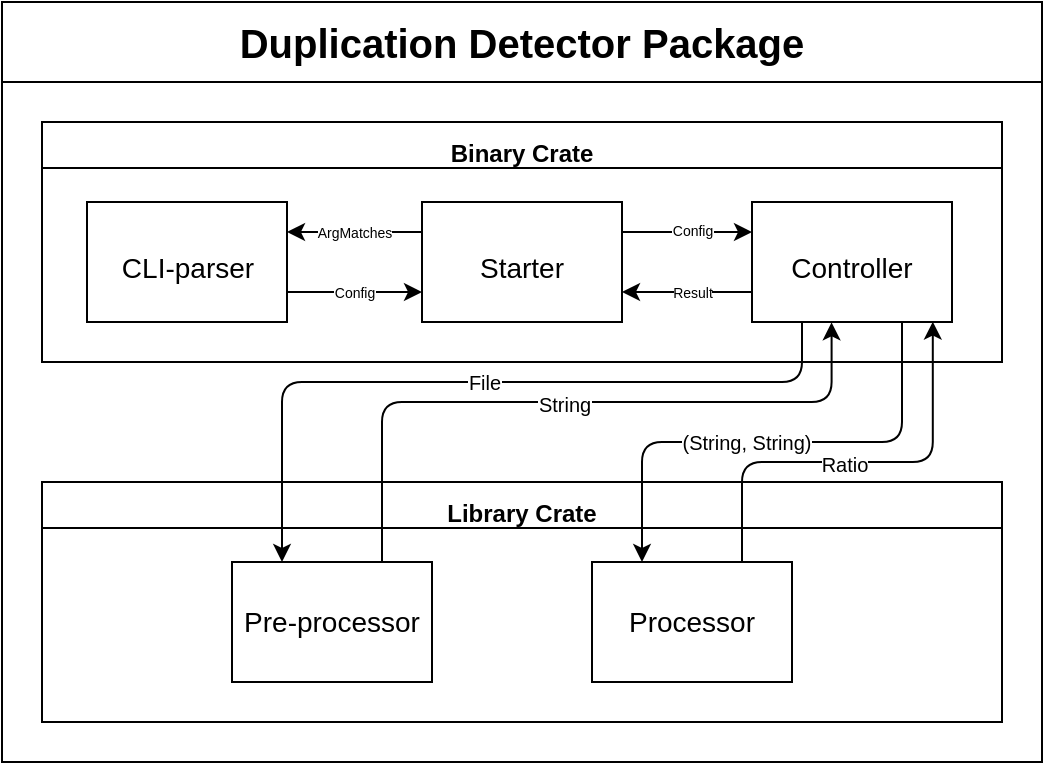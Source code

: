<mxfile>
    <diagram id="quYzMjO1wtzwmHY5NuLg" name="第 1 页">
        <mxGraphModel dx="633" dy="646" grid="1" gridSize="10" guides="1" tooltips="1" connect="1" arrows="1" fold="1" page="1" pageScale="1" pageWidth="1169" pageHeight="827" math="0" shadow="0">
            <root>
                <mxCell id="0"/>
                <mxCell id="1" parent="0"/>
                <mxCell id="2" value="&lt;font style=&quot;font-size: 20px;&quot;&gt;Duplication Detector Package&lt;/font&gt;" style="swimlane;whiteSpace=wrap;html=1;startSize=40;" vertex="1" parent="1">
                    <mxGeometry x="325" y="223" width="520" height="380" as="geometry"/>
                </mxCell>
                <mxCell id="6" value="&lt;font style=&quot;font-size: 12px;&quot;&gt;Binary Crate&lt;br&gt;&lt;/font&gt;" style="swimlane;whiteSpace=wrap;html=1;fontSize=20;" vertex="1" parent="2">
                    <mxGeometry x="20" y="60" width="480" height="120" as="geometry"/>
                </mxCell>
                <mxCell id="15" style="edgeStyle=none;html=1;exitX=0;exitY=0.75;exitDx=0;exitDy=0;entryX=1;entryY=0.75;entryDx=0;entryDy=0;fontFamily=Helvetica;fontSize=14;" edge="1" parent="6" source="4" target="3">
                    <mxGeometry relative="1" as="geometry"/>
                </mxCell>
                <mxCell id="21" value="Result" style="edgeLabel;html=1;align=center;verticalAlign=middle;resizable=0;points=[];fontSize=7;fontFamily=Helvetica;" vertex="1" connectable="0" parent="15">
                    <mxGeometry x="0.352" y="1" relative="1" as="geometry">
                        <mxPoint x="14" as="offset"/>
                    </mxGeometry>
                </mxCell>
                <mxCell id="4" value="&lt;font style=&quot;font-size: 14px;&quot;&gt;Controller&lt;/font&gt;" style="rounded=0;whiteSpace=wrap;html=1;fontSize=20;" vertex="1" parent="6">
                    <mxGeometry x="355" y="40" width="100" height="60" as="geometry"/>
                </mxCell>
                <mxCell id="13" style="edgeStyle=none;html=1;exitX=1;exitY=0.75;exitDx=0;exitDy=0;entryX=0;entryY=0.75;entryDx=0;entryDy=0;fontFamily=Helvetica;fontSize=14;" edge="1" parent="6" source="5" target="3">
                    <mxGeometry relative="1" as="geometry"/>
                </mxCell>
                <mxCell id="19" value="&lt;font style=&quot;font-size: 7px;&quot;&gt;Config&lt;/font&gt;" style="edgeLabel;html=1;align=center;verticalAlign=middle;resizable=0;points=[];fontSize=8;fontFamily=Helvetica;" vertex="1" connectable="0" parent="13">
                    <mxGeometry x="-0.177" relative="1" as="geometry">
                        <mxPoint x="5" as="offset"/>
                    </mxGeometry>
                </mxCell>
                <mxCell id="5" value="&lt;font style=&quot;font-size: 14px;&quot;&gt;CLI-parser&lt;/font&gt;" style="rounded=0;whiteSpace=wrap;html=1;fontSize=20;" vertex="1" parent="6">
                    <mxGeometry x="22.5" y="40" width="100" height="60" as="geometry"/>
                </mxCell>
                <mxCell id="12" style="edgeStyle=none;html=1;exitX=0;exitY=0.25;exitDx=0;exitDy=0;entryX=1;entryY=0.25;entryDx=0;entryDy=0;fontFamily=Helvetica;fontSize=14;" edge="1" parent="6" source="3" target="5">
                    <mxGeometry relative="1" as="geometry"/>
                </mxCell>
                <mxCell id="18" value="&lt;font style=&quot;font-size: 7px;&quot;&gt;ArgMatches&lt;/font&gt;" style="edgeLabel;html=1;align=center;verticalAlign=middle;resizable=0;points=[];fontSize=12;fontFamily=Helvetica;" vertex="1" connectable="0" parent="12">
                    <mxGeometry x="-0.127" y="-1" relative="1" as="geometry">
                        <mxPoint x="-5" as="offset"/>
                    </mxGeometry>
                </mxCell>
                <mxCell id="14" style="edgeStyle=none;html=1;exitX=1;exitY=0.25;exitDx=0;exitDy=0;entryX=0;entryY=0.25;entryDx=0;entryDy=0;fontFamily=Helvetica;fontSize=14;" edge="1" parent="6" source="3" target="4">
                    <mxGeometry relative="1" as="geometry"/>
                </mxCell>
                <mxCell id="20" value="Config" style="edgeLabel;html=1;align=center;verticalAlign=middle;resizable=0;points=[];fontSize=7;fontFamily=Helvetica;" vertex="1" connectable="0" parent="14">
                    <mxGeometry x="-0.317" relative="1" as="geometry">
                        <mxPoint x="13" as="offset"/>
                    </mxGeometry>
                </mxCell>
                <mxCell id="3" value="&lt;p style=&quot;&quot;&gt;&lt;font style=&quot;font-size: 14px;&quot;&gt;Starter&lt;/font&gt;&lt;/p&gt;" style="rounded=0;whiteSpace=wrap;html=1;fontSize=20;" vertex="1" parent="6">
                    <mxGeometry x="190" y="40" width="100" height="60" as="geometry"/>
                </mxCell>
                <mxCell id="7" value="&lt;span style=&quot;font-size: 12px;&quot;&gt;Library Crate&lt;/span&gt;" style="swimlane;whiteSpace=wrap;html=1;fontFamily=Helvetica;fontSize=20;" vertex="1" parent="2">
                    <mxGeometry x="20" y="240" width="480" height="120" as="geometry"/>
                </mxCell>
                <mxCell id="22" value="&lt;font style=&quot;font-size: 14px;&quot;&gt;Pre-processor&lt;/font&gt;" style="rounded=0;whiteSpace=wrap;html=1;fontFamily=Helvetica;fontSize=7;" vertex="1" parent="7">
                    <mxGeometry x="95" y="40" width="100" height="60" as="geometry"/>
                </mxCell>
                <mxCell id="24" value="&lt;font style=&quot;font-size: 14px;&quot;&gt;Processor&lt;/font&gt;" style="rounded=0;whiteSpace=wrap;html=1;fontFamily=Helvetica;fontSize=7;" vertex="1" parent="7">
                    <mxGeometry x="275" y="40" width="100" height="60" as="geometry"/>
                </mxCell>
                <mxCell id="29" style="edgeStyle=elbowEdgeStyle;elbow=vertical;html=1;exitX=0.25;exitY=1;exitDx=0;exitDy=0;entryX=0.25;entryY=0;entryDx=0;entryDy=0;fontFamily=Helvetica;fontSize=14;" edge="1" parent="2" source="4" target="22">
                    <mxGeometry relative="1" as="geometry">
                        <Array as="points">
                            <mxPoint x="355" y="190"/>
                            <mxPoint x="305" y="180"/>
                            <mxPoint x="405" y="190"/>
                            <mxPoint x="355" y="200"/>
                        </Array>
                    </mxGeometry>
                </mxCell>
                <mxCell id="32" value="&lt;font style=&quot;font-size: 10px;&quot;&gt;File&lt;/font&gt;" style="edgeLabel;html=1;align=center;verticalAlign=middle;resizable=0;points=[];fontSize=7;fontFamily=Helvetica;" vertex="1" connectable="0" parent="29">
                    <mxGeometry x="0.072" y="-1" relative="1" as="geometry">
                        <mxPoint x="14" y="1" as="offset"/>
                    </mxGeometry>
                </mxCell>
                <mxCell id="28" style="edgeStyle=elbowEdgeStyle;html=1;exitX=0.75;exitY=0;exitDx=0;exitDy=0;entryX=0.398;entryY=1.003;entryDx=0;entryDy=0;fontFamily=Helvetica;fontSize=14;elbow=vertical;entryPerimeter=0;" edge="1" parent="2" source="22" target="4">
                    <mxGeometry relative="1" as="geometry">
                        <Array as="points">
                            <mxPoint x="325" y="200"/>
                            <mxPoint x="345" y="190"/>
                            <mxPoint x="405" y="200"/>
                            <mxPoint x="345" y="200"/>
                        </Array>
                    </mxGeometry>
                </mxCell>
                <mxCell id="30" value="&lt;font style=&quot;&quot;&gt;&lt;font style=&quot;font-size: 10px;&quot;&gt;String&lt;/font&gt;&lt;br&gt;&lt;/font&gt;" style="edgeLabel;html=1;align=center;verticalAlign=middle;resizable=0;points=[];fontSize=14;fontFamily=Helvetica;" vertex="1" connectable="0" parent="28">
                    <mxGeometry x="-0.156" y="1" relative="1" as="geometry">
                        <mxPoint x="25" y="1" as="offset"/>
                    </mxGeometry>
                </mxCell>
                <mxCell id="27" style="edgeStyle=elbowEdgeStyle;elbow=vertical;html=1;exitX=0.75;exitY=1;exitDx=0;exitDy=0;entryX=0.25;entryY=0;entryDx=0;entryDy=0;fontFamily=Helvetica;fontSize=14;" edge="1" parent="2" source="4" target="24">
                    <mxGeometry relative="1" as="geometry">
                        <mxPoint x="473" y="160.0" as="sourcePoint"/>
                        <mxPoint x="393" y="270.0" as="targetPoint"/>
                        <Array as="points">
                            <mxPoint x="465" y="220"/>
                            <mxPoint x="425" y="230"/>
                            <mxPoint x="445" y="220"/>
                        </Array>
                    </mxGeometry>
                </mxCell>
                <mxCell id="33" value="(String, String)" style="edgeLabel;html=1;align=center;verticalAlign=middle;resizable=0;points=[];fontSize=10;fontFamily=Helvetica;" vertex="1" connectable="0" parent="27">
                    <mxGeometry x="0.236" relative="1" as="geometry">
                        <mxPoint x="16" as="offset"/>
                    </mxGeometry>
                </mxCell>
                <mxCell id="26" style="edgeStyle=elbowEdgeStyle;html=1;exitX=0.75;exitY=0;exitDx=0;exitDy=0;entryX=0.904;entryY=0.997;entryDx=0;entryDy=0;fontFamily=Helvetica;fontSize=14;elbow=vertical;entryPerimeter=0;" edge="1" parent="2" source="24" target="4">
                    <mxGeometry relative="1" as="geometry">
                        <mxPoint x="414" y="270.0" as="sourcePoint"/>
                        <mxPoint x="494" y="160.0" as="targetPoint"/>
                        <Array as="points">
                            <mxPoint x="435" y="230"/>
                            <mxPoint x="465" y="240"/>
                            <mxPoint x="475" y="230"/>
                        </Array>
                    </mxGeometry>
                </mxCell>
                <mxCell id="34" value="Ratio" style="edgeLabel;html=1;align=center;verticalAlign=middle;resizable=0;points=[];fontSize=10;fontFamily=Helvetica;" vertex="1" connectable="0" parent="26">
                    <mxGeometry x="0.015" y="-1" relative="1" as="geometry">
                        <mxPoint x="-9" as="offset"/>
                    </mxGeometry>
                </mxCell>
            </root>
        </mxGraphModel>
    </diagram>
</mxfile>
